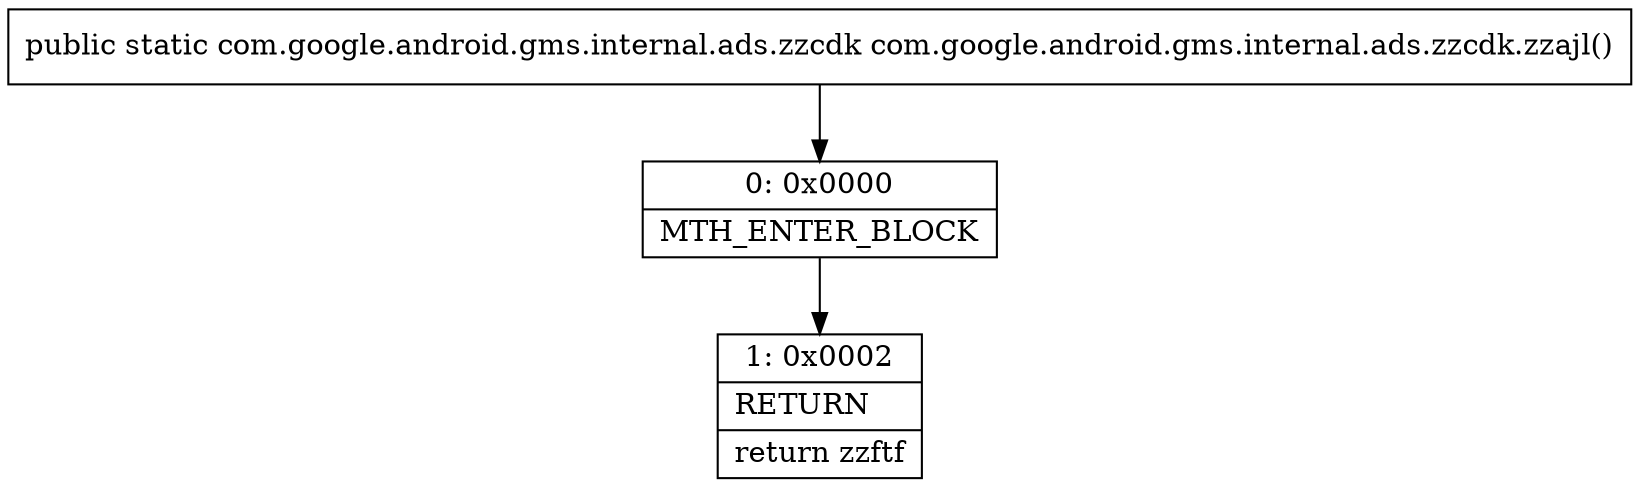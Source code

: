 digraph "CFG forcom.google.android.gms.internal.ads.zzcdk.zzajl()Lcom\/google\/android\/gms\/internal\/ads\/zzcdk;" {
Node_0 [shape=record,label="{0\:\ 0x0000|MTH_ENTER_BLOCK\l}"];
Node_1 [shape=record,label="{1\:\ 0x0002|RETURN\l|return zzftf\l}"];
MethodNode[shape=record,label="{public static com.google.android.gms.internal.ads.zzcdk com.google.android.gms.internal.ads.zzcdk.zzajl() }"];
MethodNode -> Node_0;
Node_0 -> Node_1;
}

